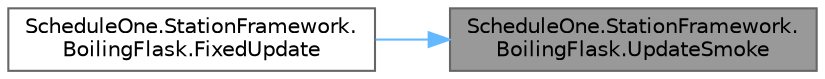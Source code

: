 digraph "ScheduleOne.StationFramework.BoilingFlask.UpdateSmoke"
{
 // LATEX_PDF_SIZE
  bgcolor="transparent";
  edge [fontname=Helvetica,fontsize=10,labelfontname=Helvetica,labelfontsize=10];
  node [fontname=Helvetica,fontsize=10,shape=box,height=0.2,width=0.4];
  rankdir="RL";
  Node1 [id="Node000001",label="ScheduleOne.StationFramework.\lBoilingFlask.UpdateSmoke",height=0.2,width=0.4,color="gray40", fillcolor="grey60", style="filled", fontcolor="black",tooltip=" "];
  Node1 -> Node2 [id="edge1_Node000001_Node000002",dir="back",color="steelblue1",style="solid",tooltip=" "];
  Node2 [id="Node000002",label="ScheduleOne.StationFramework.\lBoilingFlask.FixedUpdate",height=0.2,width=0.4,color="grey40", fillcolor="white", style="filled",URL="$class_schedule_one_1_1_station_framework_1_1_boiling_flask.html#a50c4fc3eb9de9804b646728644e34faa",tooltip=" "];
}
